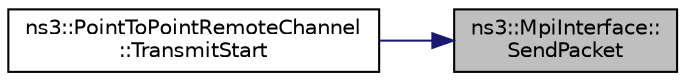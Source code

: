 digraph "ns3::MpiInterface::SendPacket"
{
 // LATEX_PDF_SIZE
  edge [fontname="Helvetica",fontsize="10",labelfontname="Helvetica",labelfontsize="10"];
  node [fontname="Helvetica",fontsize="10",shape=record];
  rankdir="RL";
  Node1 [label="ns3::MpiInterface::\lSendPacket",height=0.2,width=0.4,color="black", fillcolor="grey75", style="filled", fontcolor="black",tooltip="Send a packet to a remote node."];
  Node1 -> Node2 [dir="back",color="midnightblue",fontsize="10",style="solid",fontname="Helvetica"];
  Node2 [label="ns3::PointToPointRemoteChannel\l::TransmitStart",height=0.2,width=0.4,color="black", fillcolor="white", style="filled",URL="$classns3_1_1_point_to_point_remote_channel.html#ac875dab4e6bae9347f213819eda5eba4",tooltip="Transmit the packet."];
}
